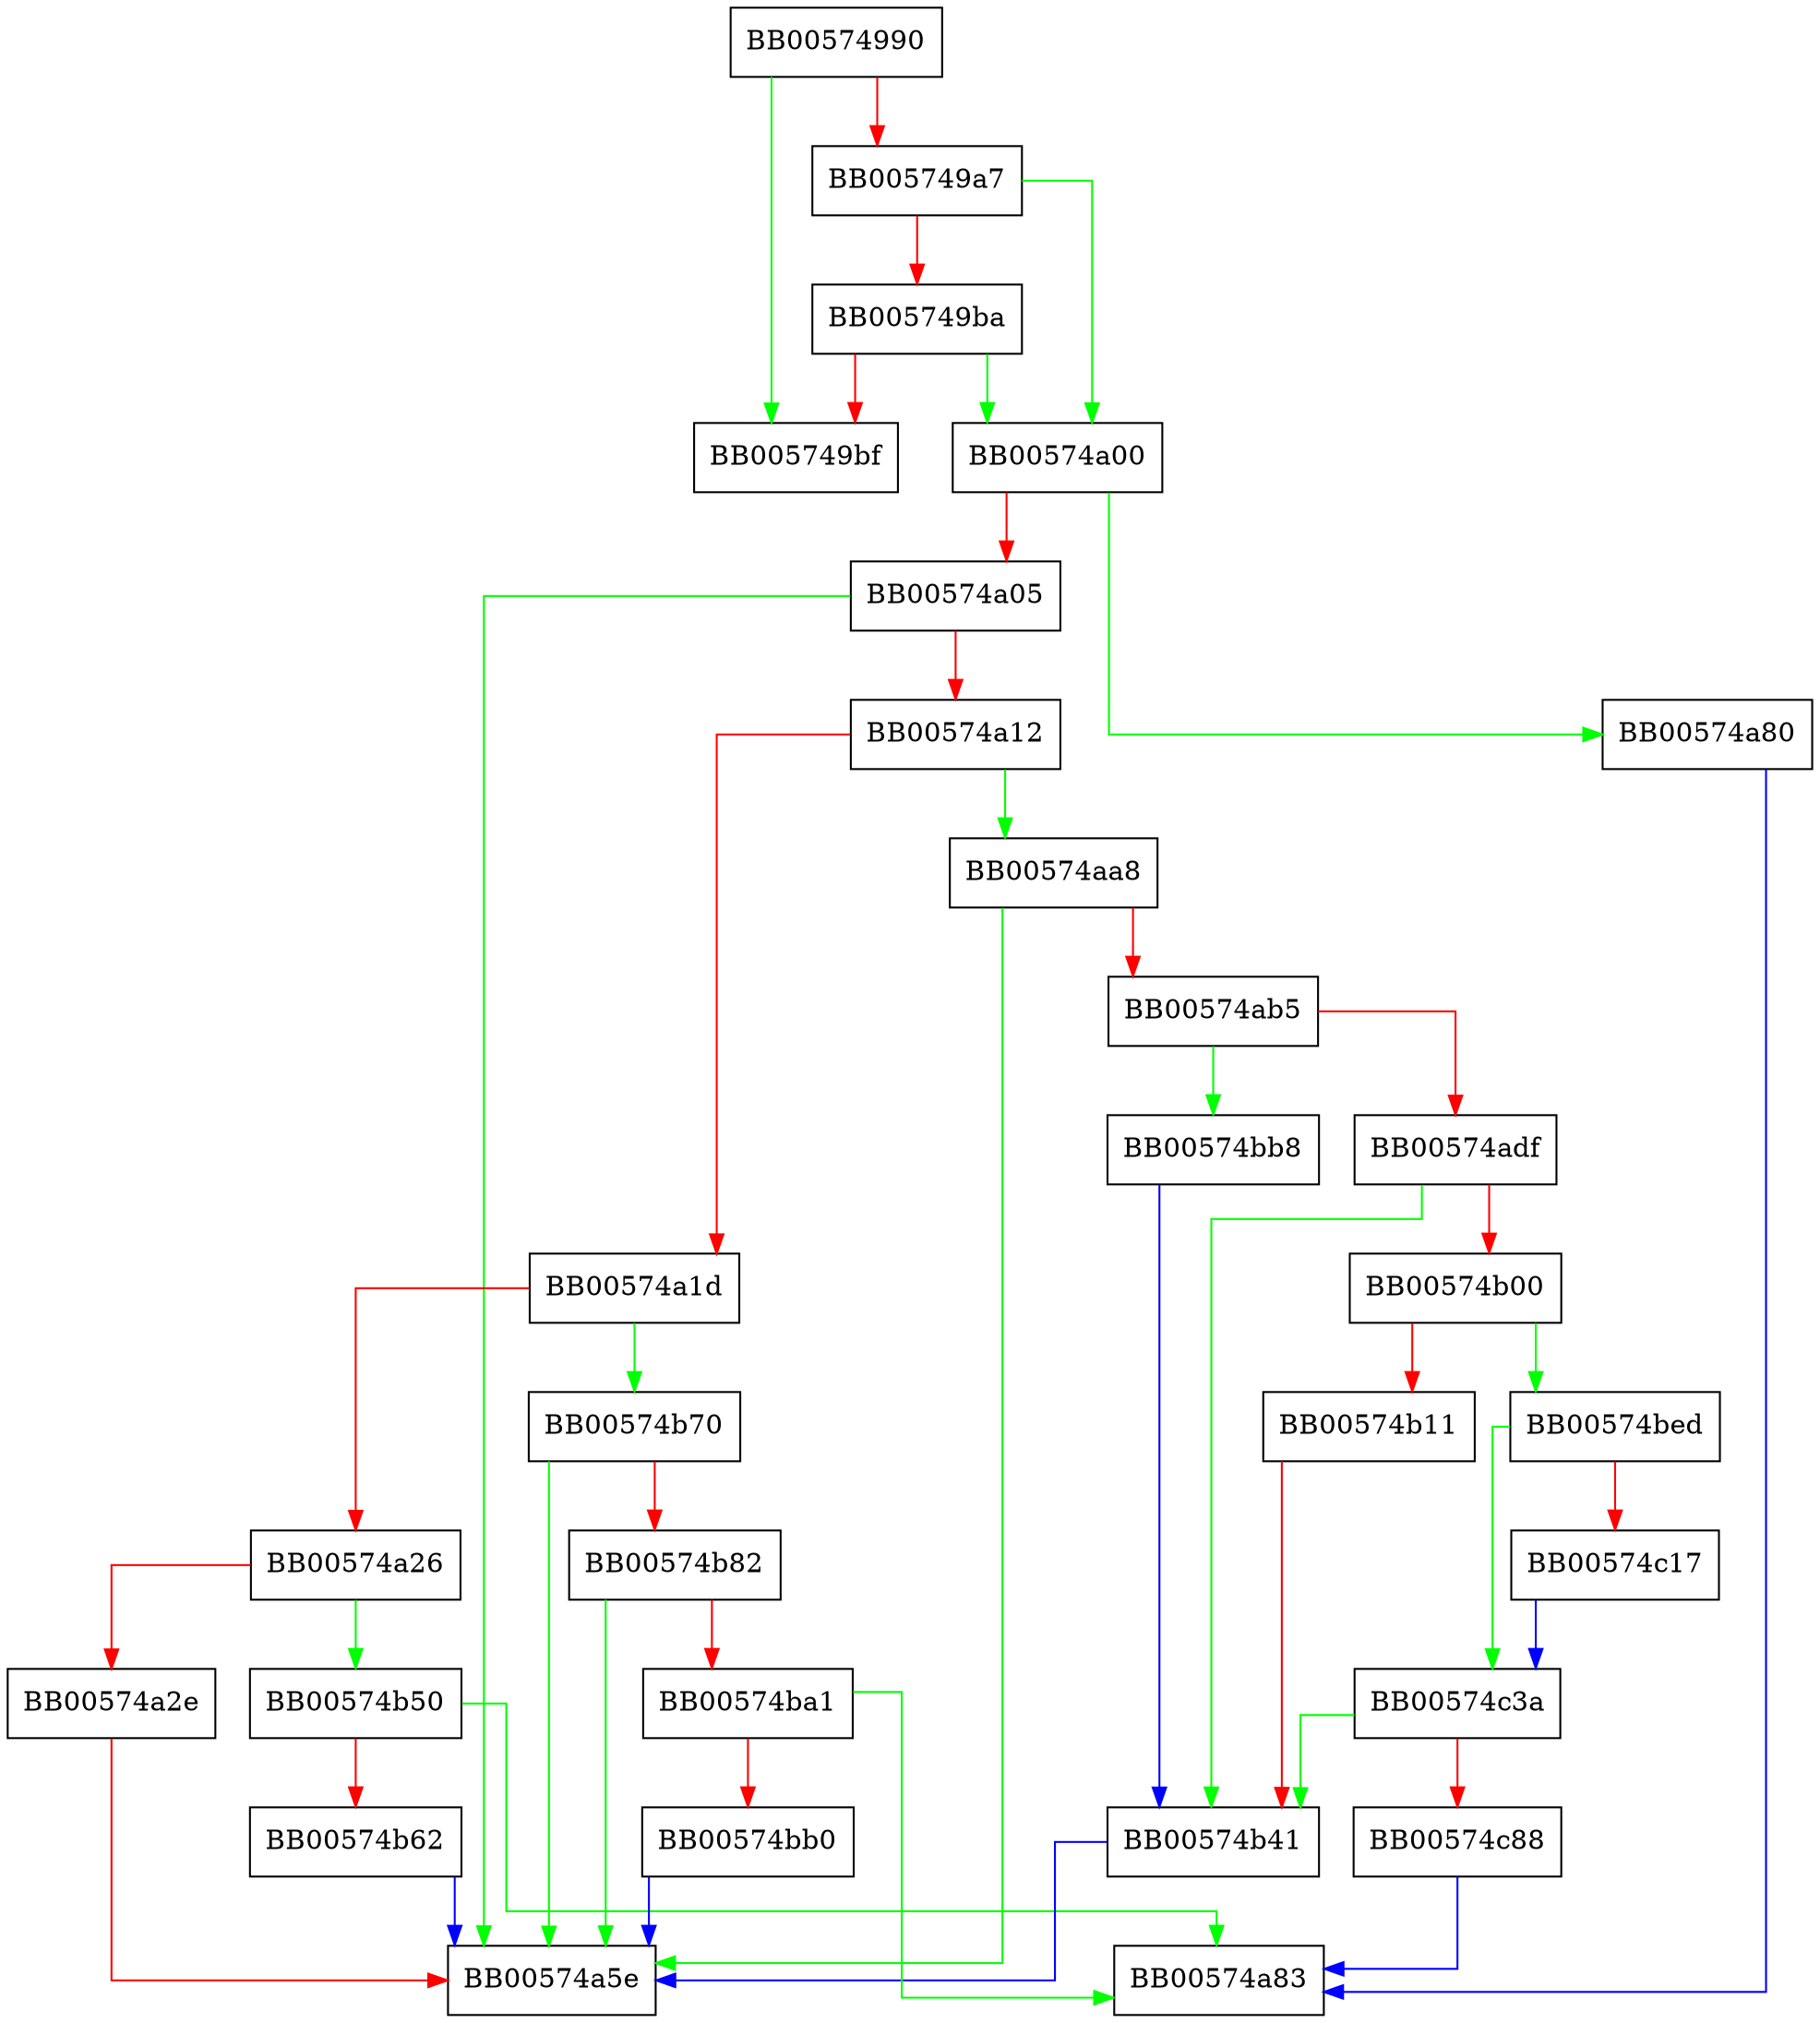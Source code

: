 digraph OSSL_CRMF_MSG_create_popo {
  node [shape="box"];
  graph [splines=ortho];
  BB00574990 -> BB005749bf [color="green"];
  BB00574990 -> BB005749a7 [color="red"];
  BB005749a7 -> BB00574a00 [color="green"];
  BB005749a7 -> BB005749ba [color="red"];
  BB005749ba -> BB00574a00 [color="green"];
  BB005749ba -> BB005749bf [color="red"];
  BB00574a00 -> BB00574a80 [color="green"];
  BB00574a00 -> BB00574a05 [color="red"];
  BB00574a05 -> BB00574a5e [color="green"];
  BB00574a05 -> BB00574a12 [color="red"];
  BB00574a12 -> BB00574aa8 [color="green"];
  BB00574a12 -> BB00574a1d [color="red"];
  BB00574a1d -> BB00574b70 [color="green"];
  BB00574a1d -> BB00574a26 [color="red"];
  BB00574a26 -> BB00574b50 [color="green"];
  BB00574a26 -> BB00574a2e [color="red"];
  BB00574a2e -> BB00574a5e [color="red"];
  BB00574a80 -> BB00574a83 [color="blue"];
  BB00574aa8 -> BB00574a5e [color="green"];
  BB00574aa8 -> BB00574ab5 [color="red"];
  BB00574ab5 -> BB00574bb8 [color="green"];
  BB00574ab5 -> BB00574adf [color="red"];
  BB00574adf -> BB00574b41 [color="green"];
  BB00574adf -> BB00574b00 [color="red"];
  BB00574b00 -> BB00574bed [color="green"];
  BB00574b00 -> BB00574b11 [color="red"];
  BB00574b11 -> BB00574b41 [color="red"];
  BB00574b41 -> BB00574a5e [color="blue"];
  BB00574b50 -> BB00574a83 [color="green"];
  BB00574b50 -> BB00574b62 [color="red"];
  BB00574b62 -> BB00574a5e [color="blue"];
  BB00574b70 -> BB00574a5e [color="green"];
  BB00574b70 -> BB00574b82 [color="red"];
  BB00574b82 -> BB00574a5e [color="green"];
  BB00574b82 -> BB00574ba1 [color="red"];
  BB00574ba1 -> BB00574a83 [color="green"];
  BB00574ba1 -> BB00574bb0 [color="red"];
  BB00574bb0 -> BB00574a5e [color="blue"];
  BB00574bb8 -> BB00574b41 [color="blue"];
  BB00574bed -> BB00574c3a [color="green"];
  BB00574bed -> BB00574c17 [color="red"];
  BB00574c17 -> BB00574c3a [color="blue"];
  BB00574c3a -> BB00574b41 [color="green"];
  BB00574c3a -> BB00574c88 [color="red"];
  BB00574c88 -> BB00574a83 [color="blue"];
}